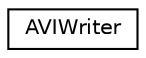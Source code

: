 digraph "Graphical Class Hierarchy"
{
 // LATEX_PDF_SIZE
  edge [fontname="Helvetica",fontsize="10",labelfontname="Helvetica",labelfontsize="10"];
  node [fontname="Helvetica",fontsize="10",shape=record];
  rankdir="LR";
  Node0 [label="AVIWriter",height=0.2,width=0.4,color="black", fillcolor="white", style="filled",URL="$classAVIWriter.html",tooltip=" "];
}
